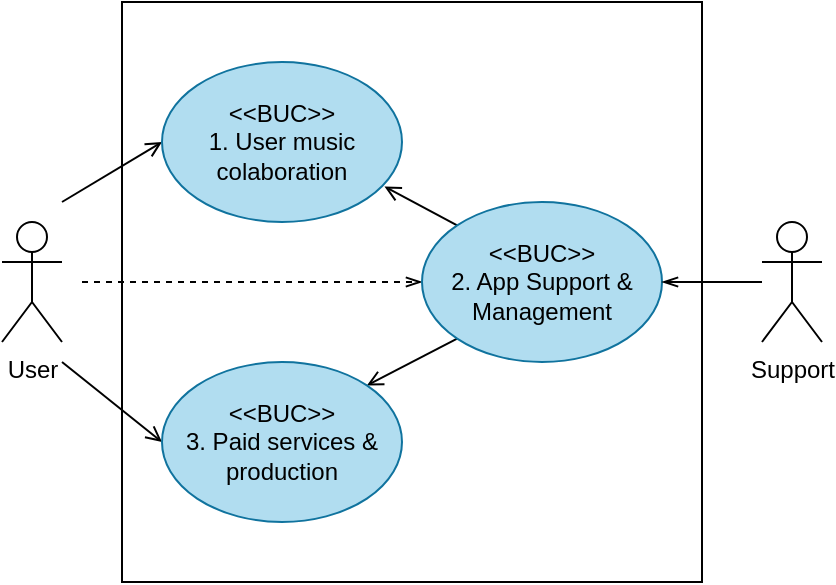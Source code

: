 <mxfile version="16.6.6" type="github" pages="2">
  <diagram id="prtHgNgQTEPvFCAcTncT" name="Page-1">
    <mxGraphModel dx="1221" dy="676" grid="1" gridSize="10" guides="1" tooltips="1" connect="1" arrows="1" fold="1" page="1" pageScale="1" pageWidth="827" pageHeight="1169" math="0" shadow="0">
      <root>
        <mxCell id="0" />
        <mxCell id="1" parent="0" />
        <mxCell id="1vyNXZFTvYRhS6MlaYd_-10" value="" style="rounded=0;whiteSpace=wrap;html=1;" vertex="1" parent="1">
          <mxGeometry x="100" y="160" width="290" height="290" as="geometry" />
        </mxCell>
        <mxCell id="4fb0T1KoSRXh9due_78v-2" style="edgeStyle=none;rounded=0;orthogonalLoop=1;jettySize=auto;html=1;entryX=0;entryY=0.5;entryDx=0;entryDy=0;endArrow=open;endFill=0;" edge="1" parent="1" target="1gGuZJeXCDEBSDnsG_9m-4">
          <mxGeometry relative="1" as="geometry">
            <mxPoint x="70" y="260" as="sourcePoint" />
          </mxGeometry>
        </mxCell>
        <mxCell id="4fb0T1KoSRXh9due_78v-3" style="edgeStyle=none;rounded=0;orthogonalLoop=1;jettySize=auto;html=1;entryX=0;entryY=0.5;entryDx=0;entryDy=0;endArrow=open;endFill=0;" edge="1" parent="1" target="1gGuZJeXCDEBSDnsG_9m-6">
          <mxGeometry relative="1" as="geometry">
            <mxPoint x="70" y="340" as="sourcePoint" />
          </mxGeometry>
        </mxCell>
        <mxCell id="4fb0T1KoSRXh9due_78v-7" style="edgeStyle=none;rounded=0;orthogonalLoop=1;jettySize=auto;html=1;entryX=0;entryY=0.5;entryDx=0;entryDy=0;endArrow=openThin;endFill=0;dashed=1;" edge="1" parent="1" target="1gGuZJeXCDEBSDnsG_9m-3">
          <mxGeometry relative="1" as="geometry">
            <mxPoint x="80" y="300" as="sourcePoint" />
          </mxGeometry>
        </mxCell>
        <mxCell id="1gGuZJeXCDEBSDnsG_9m-2" value="User" style="shape=umlActor;verticalLabelPosition=bottom;verticalAlign=top;html=1;outlineConnect=0;" parent="1" vertex="1">
          <mxGeometry x="40" y="270" width="30" height="60" as="geometry" />
        </mxCell>
        <mxCell id="4fb0T1KoSRXh9due_78v-4" style="edgeStyle=none;rounded=0;orthogonalLoop=1;jettySize=auto;html=1;exitX=0;exitY=0;exitDx=0;exitDy=0;entryX=0.927;entryY=0.778;entryDx=0;entryDy=0;entryPerimeter=0;endArrow=open;endFill=0;" edge="1" parent="1" source="1gGuZJeXCDEBSDnsG_9m-3" target="1gGuZJeXCDEBSDnsG_9m-4">
          <mxGeometry relative="1" as="geometry" />
        </mxCell>
        <mxCell id="4fb0T1KoSRXh9due_78v-5" style="edgeStyle=none;rounded=0;orthogonalLoop=1;jettySize=auto;html=1;exitX=0;exitY=1;exitDx=0;exitDy=0;entryX=1;entryY=0;entryDx=0;entryDy=0;endArrow=open;endFill=0;" edge="1" parent="1" source="1gGuZJeXCDEBSDnsG_9m-3" target="1gGuZJeXCDEBSDnsG_9m-6">
          <mxGeometry relative="1" as="geometry" />
        </mxCell>
        <mxCell id="1gGuZJeXCDEBSDnsG_9m-3" value="&amp;lt;&amp;lt;BUC&amp;gt;&amp;gt;&lt;br&gt;2. App Support &amp;amp; Management" style="ellipse;whiteSpace=wrap;html=1;fillColor=#b1ddf0;strokeColor=#10739e;" parent="1" vertex="1">
          <mxGeometry x="250" y="260" width="120" height="80" as="geometry" />
        </mxCell>
        <mxCell id="1gGuZJeXCDEBSDnsG_9m-4" value="&amp;lt;&amp;lt;BUC&amp;gt;&amp;gt;&lt;br&gt;1. User music colaboration" style="ellipse;whiteSpace=wrap;html=1;fillColor=#b1ddf0;strokeColor=#10739e;" parent="1" vertex="1">
          <mxGeometry x="120" y="190" width="120" height="80" as="geometry" />
        </mxCell>
        <mxCell id="1gGuZJeXCDEBSDnsG_9m-6" value="&amp;lt;&amp;lt;BUC&amp;gt;&amp;gt;&lt;br&gt;3. Paid services &amp;amp; production" style="ellipse;whiteSpace=wrap;html=1;fillColor=#b1ddf0;strokeColor=#10739e;" parent="1" vertex="1">
          <mxGeometry x="120" y="340" width="120" height="80" as="geometry" />
        </mxCell>
        <mxCell id="kce3oRmfFSvYGtqJYa5w-10" style="edgeStyle=none;rounded=0;orthogonalLoop=1;jettySize=auto;html=1;entryX=1;entryY=0.5;entryDx=0;entryDy=0;endArrow=openThin;endFill=0;" parent="1" target="1gGuZJeXCDEBSDnsG_9m-3" edge="1">
          <mxGeometry relative="1" as="geometry">
            <mxPoint x="420" y="300" as="sourcePoint" />
          </mxGeometry>
        </mxCell>
        <mxCell id="kce3oRmfFSvYGtqJYa5w-1" value="Support" style="shape=umlActor;verticalLabelPosition=bottom;verticalAlign=top;html=1;outlineConnect=0;" parent="1" vertex="1">
          <mxGeometry x="420" y="270" width="30" height="60" as="geometry" />
        </mxCell>
      </root>
    </mxGraphModel>
  </diagram>
  <diagram id="BC5jB5as9E1dKS_WhgWs" name="Page-2">
    <mxGraphModel dx="1038" dy="575" grid="1" gridSize="10" guides="1" tooltips="1" connect="1" arrows="1" fold="1" page="1" pageScale="1" pageWidth="827" pageHeight="1169" math="0" shadow="0">
      <root>
        <mxCell id="NSP9pWLNGv2pq2mJIbY6-0" />
        <mxCell id="NSP9pWLNGv2pq2mJIbY6-1" parent="NSP9pWLNGv2pq2mJIbY6-0" />
        <mxCell id="JASSXe1AHS-eCIEfTXSZ-40" value="" style="rounded=1;whiteSpace=wrap;html=1;fillColor=#d0cee2;strokeColor=#56517e;" vertex="1" parent="NSP9pWLNGv2pq2mJIbY6-1">
          <mxGeometry x="290" y="270" width="430" height="230" as="geometry" />
        </mxCell>
        <mxCell id="JASSXe1AHS-eCIEfTXSZ-39" value="" style="rounded=1;whiteSpace=wrap;html=1;fillColor=#d0cee2;strokeColor=#56517e;" vertex="1" parent="NSP9pWLNGv2pq2mJIbY6-1">
          <mxGeometry x="529" y="30" width="191" height="220" as="geometry" />
        </mxCell>
        <mxCell id="JASSXe1AHS-eCIEfTXSZ-38" value="" style="rounded=1;whiteSpace=wrap;html=1;fillColor=#d0cee2;strokeColor=#56517e;" vertex="1" parent="NSP9pWLNGv2pq2mJIbY6-1">
          <mxGeometry x="16.25" y="10" width="263.75" height="300" as="geometry" />
        </mxCell>
        <mxCell id="JASSXe1AHS-eCIEfTXSZ-3" style="edgeStyle=none;rounded=0;orthogonalLoop=1;jettySize=auto;html=1;exitX=0.5;exitY=0.5;exitDx=0;exitDy=15;exitPerimeter=0;endArrow=open;endFill=0;entryX=0.5;entryY=0;entryDx=0;entryDy=0;entryPerimeter=0;" edge="1" parent="NSP9pWLNGv2pq2mJIbY6-1" source="JASSXe1AHS-eCIEfTXSZ-0" target="JASSXe1AHS-eCIEfTXSZ-12">
          <mxGeometry relative="1" as="geometry">
            <mxPoint x="157.5" y="180" as="targetPoint" />
          </mxGeometry>
        </mxCell>
        <mxCell id="JASSXe1AHS-eCIEfTXSZ-41" style="edgeStyle=orthogonalEdgeStyle;rounded=0;orthogonalLoop=1;jettySize=auto;html=1;exitX=1;exitY=0.5;exitDx=0;exitDy=0;exitPerimeter=0;endArrow=open;endFill=0;dashed=1;" edge="1" parent="NSP9pWLNGv2pq2mJIbY6-1" source="JASSXe1AHS-eCIEfTXSZ-0">
          <mxGeometry relative="1" as="geometry">
            <mxPoint x="310" y="330" as="targetPoint" />
          </mxGeometry>
        </mxCell>
        <mxCell id="JASSXe1AHS-eCIEfTXSZ-0" value="sign in\&lt;br&gt;sign up" style="html=1;dashed=0;whitespace=wrap;shape=mxgraph.dfd.start;shadow=0;glass=0;labelBackgroundColor=#FFFF99;sketch=0;strokeWidth=1;fillColor=#FFFF99;" vertex="1" parent="NSP9pWLNGv2pq2mJIbY6-1">
          <mxGeometry x="117.5" y="100" width="80" height="30" as="geometry" />
        </mxCell>
        <mxCell id="JASSXe1AHS-eCIEfTXSZ-1" value="&amp;lt;&amp;lt;structured&amp;gt;&amp;gt;&lt;br&gt;user music&amp;nbsp;&lt;br&gt;colaboration" style="text;html=1;align=center;verticalAlign=middle;resizable=0;points=[];autosize=1;strokeColor=none;fillColor=none;" vertex="1" parent="NSP9pWLNGv2pq2mJIbY6-1">
          <mxGeometry x="98.13" y="20" width="100" height="50" as="geometry" />
        </mxCell>
        <mxCell id="JASSXe1AHS-eCIEfTXSZ-2" value="create/ join&lt;br&gt;music project" style="html=1;dashed=0;whitespace=wrap;shape=mxgraph.dfd.start;shadow=0;glass=0;labelBackgroundColor=#FFFF99;sketch=0;strokeWidth=1;fillColor=#FFFF99;" vertex="1" parent="NSP9pWLNGv2pq2mJIbY6-1">
          <mxGeometry x="107.5" y="260" width="100" height="30" as="geometry" />
        </mxCell>
        <mxCell id="JASSXe1AHS-eCIEfTXSZ-4" value="" style="html=1;verticalAlign=bottom;startArrow=circle;startFill=10;endArrow=open;startSize=6;endSize=8;rounded=0;strokeWidth=2;" edge="1" parent="NSP9pWLNGv2pq2mJIbY6-1">
          <mxGeometry x="-0.75" y="-30" width="80" relative="1" as="geometry">
            <mxPoint x="40" y="115" as="sourcePoint" />
            <mxPoint x="117.5" y="114.502" as="targetPoint" />
            <mxPoint as="offset" />
          </mxGeometry>
        </mxCell>
        <mxCell id="JASSXe1AHS-eCIEfTXSZ-5" value="logged out" style="edgeLabel;html=1;align=center;verticalAlign=middle;resizable=0;points=[];labelBackgroundColor=none;" vertex="1" connectable="0" parent="JASSXe1AHS-eCIEfTXSZ-4">
          <mxGeometry x="-0.791" y="-4" relative="1" as="geometry">
            <mxPoint x="-3" y="11" as="offset" />
          </mxGeometry>
        </mxCell>
        <mxCell id="JASSXe1AHS-eCIEfTXSZ-6" value="&amp;lt;&amp;lt;structured&amp;gt;&amp;gt;&lt;br&gt;paid courses &amp;amp; production &lt;br&gt;management" style="text;html=1;align=center;verticalAlign=middle;resizable=0;points=[];autosize=1;strokeColor=none;fillColor=none;" vertex="1" parent="NSP9pWLNGv2pq2mJIbY6-1">
          <mxGeometry x="549.5" y="40" width="150" height="50" as="geometry" />
        </mxCell>
        <mxCell id="JASSXe1AHS-eCIEfTXSZ-9" value="" style="edgeStyle=none;rounded=0;orthogonalLoop=1;jettySize=auto;html=1;endArrow=open;endFill=0;" edge="1" parent="NSP9pWLNGv2pq2mJIbY6-1" source="JASSXe1AHS-eCIEfTXSZ-7" target="JASSXe1AHS-eCIEfTXSZ-8">
          <mxGeometry relative="1" as="geometry" />
        </mxCell>
        <mxCell id="JASSXe1AHS-eCIEfTXSZ-7" value="create listing" style="html=1;dashed=0;whitespace=wrap;shape=mxgraph.dfd.start;shadow=0;glass=0;labelBackgroundColor=#FFFF99;sketch=0;strokeWidth=1;fillColor=#FFFF99;" vertex="1" parent="NSP9pWLNGv2pq2mJIbY6-1">
          <mxGeometry x="549" y="100" width="80" height="30" as="geometry" />
        </mxCell>
        <mxCell id="JASSXe1AHS-eCIEfTXSZ-8" value="provide service" style="html=1;dashed=0;whitespace=wrap;shape=mxgraph.dfd.start;shadow=0;glass=0;labelBackgroundColor=#FFFF99;sketch=0;strokeWidth=1;fillColor=#FFFF99;" vertex="1" parent="NSP9pWLNGv2pq2mJIbY6-1">
          <mxGeometry x="544" y="180" width="90" height="30" as="geometry" />
        </mxCell>
        <mxCell id="JASSXe1AHS-eCIEfTXSZ-37" style="edgeStyle=none;rounded=0;orthogonalLoop=1;jettySize=auto;html=1;exitX=1;exitY=0.5;exitDx=0;exitDy=0;exitPerimeter=0;entryX=0;entryY=0.5;entryDx=0;entryDy=0;entryPerimeter=0;endArrow=open;endFill=0;dashed=1;" edge="1" parent="NSP9pWLNGv2pq2mJIbY6-1" source="JASSXe1AHS-eCIEfTXSZ-10" target="JASSXe1AHS-eCIEfTXSZ-8">
          <mxGeometry relative="1" as="geometry" />
        </mxCell>
        <mxCell id="JASSXe1AHS-eCIEfTXSZ-10" value="purchase&lt;br&gt;service" style="html=1;dashed=0;whitespace=wrap;shape=mxgraph.dfd.start;shadow=0;glass=0;labelBackgroundColor=#FFFF99;sketch=0;strokeWidth=1;fillColor=#FFFF99;" vertex="1" parent="NSP9pWLNGv2pq2mJIbY6-1">
          <mxGeometry x="187.5" y="177.5" width="80" height="30" as="geometry" />
        </mxCell>
        <mxCell id="JASSXe1AHS-eCIEfTXSZ-11" value="edit&lt;br&gt;settings/profile" style="html=1;dashed=0;whitespace=wrap;shape=mxgraph.dfd.start;shadow=0;glass=0;labelBackgroundColor=#FFFF99;sketch=0;strokeWidth=1;fillColor=#FFFF99;" vertex="1" parent="NSP9pWLNGv2pq2mJIbY6-1">
          <mxGeometry x="27.5" y="177.5" width="100" height="30" as="geometry" />
        </mxCell>
        <mxCell id="JASSXe1AHS-eCIEfTXSZ-13" style="edgeStyle=none;rounded=0;orthogonalLoop=1;jettySize=auto;html=1;exitX=0;exitY=0.5;exitDx=0;exitDy=0;exitPerimeter=0;entryX=1;entryY=0.5;entryDx=0;entryDy=0;entryPerimeter=0;endArrow=open;endFill=0;" edge="1" parent="NSP9pWLNGv2pq2mJIbY6-1" source="JASSXe1AHS-eCIEfTXSZ-12" target="JASSXe1AHS-eCIEfTXSZ-11">
          <mxGeometry relative="1" as="geometry" />
        </mxCell>
        <mxCell id="JASSXe1AHS-eCIEfTXSZ-14" style="edgeStyle=none;rounded=0;orthogonalLoop=1;jettySize=auto;html=1;exitX=1;exitY=0.5;exitDx=0;exitDy=0;exitPerimeter=0;entryX=0;entryY=0.5;entryDx=0;entryDy=0;entryPerimeter=0;endArrow=open;endFill=0;" edge="1" parent="NSP9pWLNGv2pq2mJIbY6-1" source="JASSXe1AHS-eCIEfTXSZ-12" target="JASSXe1AHS-eCIEfTXSZ-10">
          <mxGeometry relative="1" as="geometry" />
        </mxCell>
        <mxCell id="JASSXe1AHS-eCIEfTXSZ-15" style="edgeStyle=none;rounded=0;orthogonalLoop=1;jettySize=auto;html=1;exitX=0.5;exitY=1;exitDx=0;exitDy=0;exitPerimeter=0;entryX=0.5;entryY=0.5;entryDx=0;entryDy=-15;entryPerimeter=0;endArrow=open;endFill=0;" edge="1" parent="NSP9pWLNGv2pq2mJIbY6-1" source="JASSXe1AHS-eCIEfTXSZ-12" target="JASSXe1AHS-eCIEfTXSZ-2">
          <mxGeometry relative="1" as="geometry" />
        </mxCell>
        <mxCell id="JASSXe1AHS-eCIEfTXSZ-12" value="" style="strokeWidth=1;html=1;shape=mxgraph.flowchart.decision;whiteSpace=wrap;fillColor=#cdeb8b;strokeColor=#36393d;" vertex="1" parent="NSP9pWLNGv2pq2mJIbY6-1">
          <mxGeometry x="147.5" y="180" width="20" height="25" as="geometry" />
        </mxCell>
        <mxCell id="JASSXe1AHS-eCIEfTXSZ-16" value="&amp;lt;&amp;lt;structured&amp;gt;&amp;gt;&lt;br&gt;App Management &amp;amp; Support" style="text;html=1;align=center;verticalAlign=middle;resizable=0;points=[];autosize=1;strokeColor=none;fillColor=none;" vertex="1" parent="NSP9pWLNGv2pq2mJIbY6-1">
          <mxGeometry x="420" y="280" width="170" height="30" as="geometry" />
        </mxCell>
        <mxCell id="JASSXe1AHS-eCIEfTXSZ-27" style="edgeStyle=orthogonalEdgeStyle;rounded=0;orthogonalLoop=1;jettySize=auto;html=1;exitX=0.5;exitY=0.5;exitDx=0;exitDy=15;exitPerimeter=0;endArrow=open;endFill=0;entryX=0.5;entryY=0;entryDx=0;entryDy=0;entryPerimeter=0;" edge="1" parent="NSP9pWLNGv2pq2mJIbY6-1" source="JASSXe1AHS-eCIEfTXSZ-17" target="JASSXe1AHS-eCIEfTXSZ-28">
          <mxGeometry relative="1" as="geometry">
            <mxPoint x="579" y="400" as="targetPoint" />
          </mxGeometry>
        </mxCell>
        <mxCell id="JASSXe1AHS-eCIEfTXSZ-17" value="System &lt;br&gt;Testing&amp;amp;Repair" style="html=1;dashed=0;whitespace=wrap;shape=mxgraph.dfd.start;shadow=0;glass=0;labelBackgroundColor=#FFFF99;sketch=0;strokeWidth=1;fillColor=#FFFF99;" vertex="1" parent="NSP9pWLNGv2pq2mJIbY6-1">
          <mxGeometry x="524" y="320" width="110" height="30" as="geometry" />
        </mxCell>
        <mxCell id="JASSXe1AHS-eCIEfTXSZ-20" style="edgeStyle=orthogonalEdgeStyle;rounded=0;orthogonalLoop=1;jettySize=auto;html=1;exitX=0.5;exitY=0.5;exitDx=0;exitDy=15;exitPerimeter=0;endArrow=open;endFill=0;entryX=0.5;entryY=0;entryDx=0;entryDy=0;entryPerimeter=0;" edge="1" parent="NSP9pWLNGv2pq2mJIbY6-1" source="JASSXe1AHS-eCIEfTXSZ-18" target="JASSXe1AHS-eCIEfTXSZ-19">
          <mxGeometry relative="1" as="geometry">
            <mxPoint x="420" y="400" as="targetPoint" />
          </mxGeometry>
        </mxCell>
        <mxCell id="JASSXe1AHS-eCIEfTXSZ-18" value="user support" style="html=1;dashed=0;whitespace=wrap;shape=mxgraph.dfd.start;shadow=0;glass=0;labelBackgroundColor=#FFFF99;sketch=0;strokeWidth=1;fillColor=#FFFF99;" vertex="1" parent="NSP9pWLNGv2pq2mJIbY6-1">
          <mxGeometry x="380" y="320" width="80" height="30" as="geometry" />
        </mxCell>
        <mxCell id="JASSXe1AHS-eCIEfTXSZ-21" style="edgeStyle=orthogonalEdgeStyle;rounded=0;orthogonalLoop=1;jettySize=auto;html=1;entryX=0;entryY=0.5;entryDx=0;entryDy=0;entryPerimeter=0;endArrow=open;endFill=0;exitX=1;exitY=0.5;exitDx=0;exitDy=0;exitPerimeter=0;" edge="1" parent="NSP9pWLNGv2pq2mJIbY6-1" source="JASSXe1AHS-eCIEfTXSZ-19" target="JASSXe1AHS-eCIEfTXSZ-17">
          <mxGeometry relative="1" as="geometry">
            <mxPoint x="470" y="370" as="sourcePoint" />
          </mxGeometry>
        </mxCell>
        <mxCell id="JASSXe1AHS-eCIEfTXSZ-34" value="" style="edgeStyle=orthogonalEdgeStyle;rounded=0;orthogonalLoop=1;jettySize=auto;html=1;endArrow=open;endFill=0;" edge="1" parent="NSP9pWLNGv2pq2mJIbY6-1" source="JASSXe1AHS-eCIEfTXSZ-19" target="JASSXe1AHS-eCIEfTXSZ-33">
          <mxGeometry relative="1" as="geometry" />
        </mxCell>
        <mxCell id="JASSXe1AHS-eCIEfTXSZ-19" value="" style="strokeWidth=1;html=1;shape=mxgraph.flowchart.decision;whiteSpace=wrap;fillColor=#cdeb8b;strokeColor=#36393d;" vertex="1" parent="NSP9pWLNGv2pq2mJIbY6-1">
          <mxGeometry x="410" y="410" width="20" height="25" as="geometry" />
        </mxCell>
        <mxCell id="JASSXe1AHS-eCIEfTXSZ-23" value="" style="html=1;verticalAlign=bottom;startArrow=circle;startFill=10;endArrow=open;startSize=6;endSize=8;rounded=0;strokeWidth=2;entryX=0;entryY=0.5;entryDx=0;entryDy=0;entryPerimeter=0;" edge="1" parent="NSP9pWLNGv2pq2mJIbY6-1" target="JASSXe1AHS-eCIEfTXSZ-18">
          <mxGeometry x="-0.75" y="-30" width="80" relative="1" as="geometry">
            <mxPoint x="300" y="335" as="sourcePoint" />
            <mxPoint x="380" y="334.502" as="targetPoint" />
            <mxPoint as="offset" />
          </mxGeometry>
        </mxCell>
        <mxCell id="JASSXe1AHS-eCIEfTXSZ-24" value="user msg" style="edgeLabel;html=1;align=center;verticalAlign=middle;resizable=0;points=[];labelBackgroundColor=none;" vertex="1" connectable="0" parent="JASSXe1AHS-eCIEfTXSZ-23">
          <mxGeometry x="-0.791" y="-4" relative="1" as="geometry">
            <mxPoint x="12" y="11" as="offset" />
          </mxGeometry>
        </mxCell>
        <mxCell id="JASSXe1AHS-eCIEfTXSZ-25" value="" style="html=1;verticalAlign=bottom;startArrow=circle;startFill=10;endArrow=open;startSize=6;endSize=8;rounded=0;strokeWidth=2;entryX=1;entryY=0.5;entryDx=0;entryDy=0;entryPerimeter=0;" edge="1" parent="NSP9pWLNGv2pq2mJIbY6-1" target="JASSXe1AHS-eCIEfTXSZ-17">
          <mxGeometry x="-0.75" y="-30" width="80" relative="1" as="geometry">
            <mxPoint x="710" y="335" as="sourcePoint" />
            <mxPoint x="745" y="334.5" as="targetPoint" />
            <mxPoint as="offset" />
          </mxGeometry>
        </mxCell>
        <mxCell id="JASSXe1AHS-eCIEfTXSZ-26" value="maintenance" style="edgeLabel;html=1;align=center;verticalAlign=middle;resizable=0;points=[];labelBackgroundColor=none;" vertex="1" connectable="0" parent="JASSXe1AHS-eCIEfTXSZ-25">
          <mxGeometry x="-0.791" y="-4" relative="1" as="geometry">
            <mxPoint x="-22" y="19" as="offset" />
          </mxGeometry>
        </mxCell>
        <mxCell id="JASSXe1AHS-eCIEfTXSZ-44" style="edgeStyle=orthogonalEdgeStyle;rounded=0;orthogonalLoop=1;jettySize=auto;html=1;exitX=0.5;exitY=1;exitDx=0;exitDy=0;exitPerimeter=0;entryX=0.5;entryY=0;entryDx=0;entryDy=0;entryPerimeter=0;endArrow=open;endFill=0;" edge="1" parent="NSP9pWLNGv2pq2mJIbY6-1" source="JASSXe1AHS-eCIEfTXSZ-28" target="JASSXe1AHS-eCIEfTXSZ-42">
          <mxGeometry relative="1" as="geometry" />
        </mxCell>
        <mxCell id="JASSXe1AHS-eCIEfTXSZ-28" value="" style="strokeWidth=1;html=1;shape=mxgraph.flowchart.decision;whiteSpace=wrap;fillColor=#cdeb8b;strokeColor=#36393d;" vertex="1" parent="NSP9pWLNGv2pq2mJIbY6-1">
          <mxGeometry x="569" y="410" width="20" height="25" as="geometry" />
        </mxCell>
        <mxCell id="JASSXe1AHS-eCIEfTXSZ-31" value="subject" style="text;html=1;align=center;verticalAlign=middle;resizable=0;points=[];autosize=1;strokeColor=none;fillColor=none;" vertex="1" parent="NSP9pWLNGv2pq2mJIbY6-1">
          <mxGeometry x="370" y="390" width="50" height="20" as="geometry" />
        </mxCell>
        <mxCell id="JASSXe1AHS-eCIEfTXSZ-32" value="technical" style="text;html=1;align=center;verticalAlign=middle;resizable=0;points=[];autosize=1;strokeColor=none;fillColor=none;rotation=-90;" vertex="1" parent="NSP9pWLNGv2pq2mJIbY6-1">
          <mxGeometry x="440" y="370" width="60" height="20" as="geometry" />
        </mxCell>
        <mxCell id="JASSXe1AHS-eCIEfTXSZ-35" style="rounded=0;orthogonalLoop=1;jettySize=auto;html=1;exitX=0;exitY=0.5;exitDx=0;exitDy=0;exitPerimeter=0;endArrow=open;endFill=0;entryX=0;entryY=0;entryDx=4.395;entryDy=25.605;entryPerimeter=0;" edge="1" parent="NSP9pWLNGv2pq2mJIbY6-1" source="JASSXe1AHS-eCIEfTXSZ-33" target="JASSXe1AHS-eCIEfTXSZ-18">
          <mxGeometry relative="1" as="geometry">
            <mxPoint x="340" y="380" as="targetPoint" />
            <Array as="points">
              <mxPoint x="340" y="473" />
              <mxPoint x="340" y="400" />
            </Array>
          </mxGeometry>
        </mxCell>
        <mxCell id="JASSXe1AHS-eCIEfTXSZ-51" style="edgeStyle=none;rounded=0;orthogonalLoop=1;jettySize=auto;html=1;exitX=1;exitY=0.5;exitDx=0;exitDy=0;exitPerimeter=0;entryX=0;entryY=0.5;entryDx=0;entryDy=0;endArrow=open;endFill=0;" edge="1" parent="NSP9pWLNGv2pq2mJIbY6-1" source="JASSXe1AHS-eCIEfTXSZ-33" target="JASSXe1AHS-eCIEfTXSZ-50">
          <mxGeometry relative="1" as="geometry" />
        </mxCell>
        <mxCell id="JASSXe1AHS-eCIEfTXSZ-33" value="" style="strokeWidth=1;html=1;shape=mxgraph.flowchart.decision;whiteSpace=wrap;fillColor=#cdeb8b;strokeColor=#36393d;" vertex="1" parent="NSP9pWLNGv2pq2mJIbY6-1">
          <mxGeometry x="410" y="460" width="20" height="25" as="geometry" />
        </mxCell>
        <mxCell id="JASSXe1AHS-eCIEfTXSZ-45" style="rounded=0;orthogonalLoop=1;jettySize=auto;html=1;exitX=1;exitY=0.5;exitDx=0;exitDy=0;exitPerimeter=0;entryX=0;entryY=0;entryDx=105.605;entryDy=25.605;entryPerimeter=0;endArrow=open;endFill=0;" edge="1" parent="NSP9pWLNGv2pq2mJIbY6-1" source="JASSXe1AHS-eCIEfTXSZ-42" target="JASSXe1AHS-eCIEfTXSZ-17">
          <mxGeometry relative="1" as="geometry">
            <Array as="points">
              <mxPoint x="660" y="473" />
              <mxPoint x="660" y="400" />
            </Array>
          </mxGeometry>
        </mxCell>
        <mxCell id="JASSXe1AHS-eCIEfTXSZ-52" style="edgeStyle=none;rounded=0;orthogonalLoop=1;jettySize=auto;html=1;exitX=0;exitY=0.5;exitDx=0;exitDy=0;exitPerimeter=0;entryX=1;entryY=0.5;entryDx=0;entryDy=0;endArrow=open;endFill=0;" edge="1" parent="NSP9pWLNGv2pq2mJIbY6-1" source="JASSXe1AHS-eCIEfTXSZ-42" target="JASSXe1AHS-eCIEfTXSZ-50">
          <mxGeometry relative="1" as="geometry" />
        </mxCell>
        <mxCell id="JASSXe1AHS-eCIEfTXSZ-42" value="" style="strokeWidth=1;html=1;shape=mxgraph.flowchart.decision;whiteSpace=wrap;fillColor=#cdeb8b;strokeColor=#36393d;" vertex="1" parent="NSP9pWLNGv2pq2mJIbY6-1">
          <mxGeometry x="569" y="460" width="20" height="25" as="geometry" />
        </mxCell>
        <mxCell id="JASSXe1AHS-eCIEfTXSZ-46" value="fixed?" style="text;html=1;strokeColor=none;fillColor=none;align=center;verticalAlign=middle;whiteSpace=wrap;rounded=0;" vertex="1" parent="NSP9pWLNGv2pq2mJIbY6-1">
          <mxGeometry x="420" y="435" width="40" height="15" as="geometry" />
        </mxCell>
        <mxCell id="JASSXe1AHS-eCIEfTXSZ-48" value="fixed?" style="text;html=1;strokeColor=none;fillColor=none;align=center;verticalAlign=middle;whiteSpace=wrap;rounded=0;" vertex="1" parent="NSP9pWLNGv2pq2mJIbY6-1">
          <mxGeometry x="542.5" y="435" width="40" height="15" as="geometry" />
        </mxCell>
        <mxCell id="JASSXe1AHS-eCIEfTXSZ-50" value="" style="ellipse;html=1;shape=endState;fillColor=#0A0000;strokeColor=#36393d;gradientDirection=north;gradientColor=none;perimeterSpacing=0;strokeWidth=1;" vertex="1" parent="NSP9pWLNGv2pq2mJIbY6-1">
          <mxGeometry x="490" y="457.5" width="30" height="30" as="geometry" />
        </mxCell>
        <mxCell id="JASSXe1AHS-eCIEfTXSZ-53" value="yes" style="text;html=1;strokeColor=none;fillColor=none;align=center;verticalAlign=middle;whiteSpace=wrap;rounded=0;" vertex="1" parent="NSP9pWLNGv2pq2mJIbY6-1">
          <mxGeometry x="430" y="457.5" width="40" height="15" as="geometry" />
        </mxCell>
        <mxCell id="JASSXe1AHS-eCIEfTXSZ-54" value="yes" style="text;html=1;strokeColor=none;fillColor=none;align=center;verticalAlign=middle;whiteSpace=wrap;rounded=0;" vertex="1" parent="NSP9pWLNGv2pq2mJIbY6-1">
          <mxGeometry x="529" y="457.5" width="40" height="15" as="geometry" />
        </mxCell>
        <mxCell id="JASSXe1AHS-eCIEfTXSZ-56" value="no" style="text;html=1;strokeColor=none;fillColor=none;align=center;verticalAlign=middle;whiteSpace=wrap;rounded=0;" vertex="1" parent="NSP9pWLNGv2pq2mJIbY6-1">
          <mxGeometry x="610" y="453.75" width="40" height="22.5" as="geometry" />
        </mxCell>
        <mxCell id="JASSXe1AHS-eCIEfTXSZ-57" value="no" style="text;html=1;strokeColor=none;fillColor=none;align=center;verticalAlign=middle;whiteSpace=wrap;rounded=0;" vertex="1" parent="NSP9pWLNGv2pq2mJIbY6-1">
          <mxGeometry x="360" y="453.75" width="40" height="22.5" as="geometry" />
        </mxCell>
        <mxCell id="JASSXe1AHS-eCIEfTXSZ-58" value="" style="html=1;verticalAlign=bottom;startArrow=circle;startFill=10;endArrow=open;startSize=6;endSize=8;rounded=0;strokeWidth=2;entryX=1;entryY=0.5;entryDx=0;entryDy=0;entryPerimeter=0;" edge="1" parent="NSP9pWLNGv2pq2mJIbY6-1" target="JASSXe1AHS-eCIEfTXSZ-7">
          <mxGeometry x="-0.75" y="-30" width="80" relative="1" as="geometry">
            <mxPoint x="705" y="115" as="sourcePoint" />
            <mxPoint x="629" y="115" as="targetPoint" />
            <mxPoint as="offset" />
          </mxGeometry>
        </mxCell>
        <mxCell id="JASSXe1AHS-eCIEfTXSZ-59" value="proffessional&lt;br&gt;user" style="edgeLabel;html=1;align=center;verticalAlign=middle;resizable=0;points=[];labelBackgroundColor=none;" vertex="1" connectable="0" parent="JASSXe1AHS-eCIEfTXSZ-58">
          <mxGeometry x="-0.791" y="-4" relative="1" as="geometry">
            <mxPoint x="-10" y="26" as="offset" />
          </mxGeometry>
        </mxCell>
      </root>
    </mxGraphModel>
  </diagram>
</mxfile>
